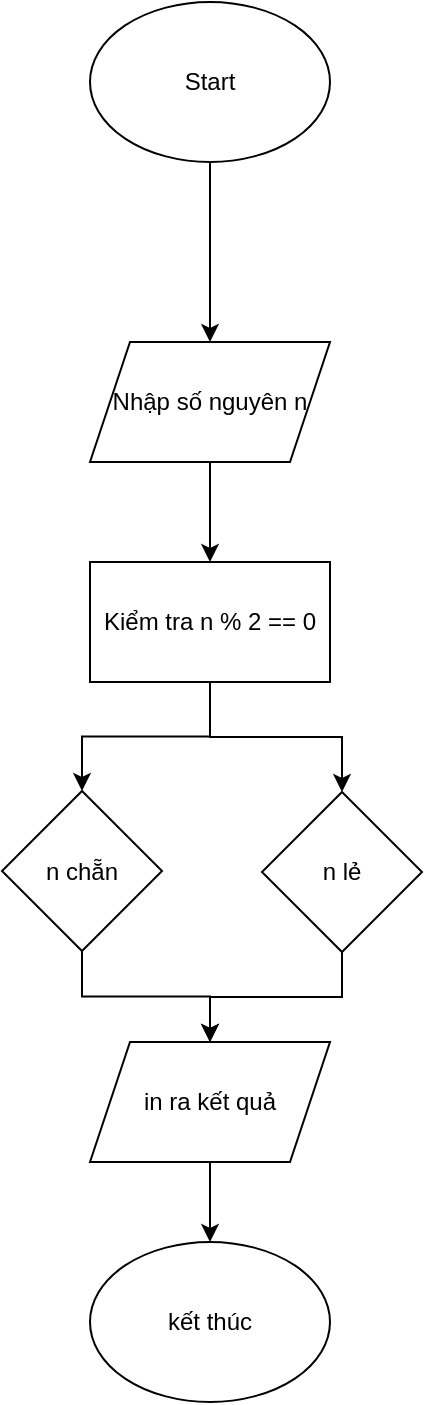 <mxfile version="24.8.6">
  <diagram name="Trang-1" id="Mj6SYemX6sITuUGNzqf1">
    <mxGraphModel grid="1" page="1" gridSize="10" guides="1" tooltips="1" connect="1" arrows="1" fold="1" pageScale="1" pageWidth="827" pageHeight="1169" math="0" shadow="0">
      <root>
        <mxCell id="0" />
        <mxCell id="1" parent="0" />
        <mxCell id="QjnNgCGbS_n-1OCElICw-3" value="" style="edgeStyle=orthogonalEdgeStyle;rounded=0;orthogonalLoop=1;jettySize=auto;html=1;" edge="1" parent="1" source="QjnNgCGbS_n-1OCElICw-1" target="QjnNgCGbS_n-1OCElICw-2">
          <mxGeometry relative="1" as="geometry" />
        </mxCell>
        <mxCell id="QjnNgCGbS_n-1OCElICw-1" value="Start" style="ellipse;whiteSpace=wrap;html=1;" vertex="1" parent="1">
          <mxGeometry x="354" y="150" width="120" height="80" as="geometry" />
        </mxCell>
        <mxCell id="QjnNgCGbS_n-1OCElICw-5" value="" style="edgeStyle=orthogonalEdgeStyle;rounded=0;orthogonalLoop=1;jettySize=auto;html=1;" edge="1" parent="1" source="QjnNgCGbS_n-1OCElICw-2" target="QjnNgCGbS_n-1OCElICw-6">
          <mxGeometry relative="1" as="geometry">
            <mxPoint x="414" y="460" as="targetPoint" />
          </mxGeometry>
        </mxCell>
        <mxCell id="QjnNgCGbS_n-1OCElICw-2" value="Nhập số nguyên n" style="shape=parallelogram;perimeter=parallelogramPerimeter;whiteSpace=wrap;html=1;fixedSize=1;" vertex="1" parent="1">
          <mxGeometry x="354" y="320" width="120" height="60" as="geometry" />
        </mxCell>
        <mxCell id="QjnNgCGbS_n-1OCElICw-8" value="" style="edgeStyle=orthogonalEdgeStyle;rounded=0;orthogonalLoop=1;jettySize=auto;html=1;" edge="1" parent="1" source="QjnNgCGbS_n-1OCElICw-6" target="QjnNgCGbS_n-1OCElICw-7">
          <mxGeometry relative="1" as="geometry" />
        </mxCell>
        <mxCell id="QjnNgCGbS_n-1OCElICw-11" style="edgeStyle=orthogonalEdgeStyle;rounded=0;orthogonalLoop=1;jettySize=auto;html=1;entryX=0.5;entryY=0;entryDx=0;entryDy=0;" edge="1" parent="1" source="QjnNgCGbS_n-1OCElICw-6" target="QjnNgCGbS_n-1OCElICw-9">
          <mxGeometry relative="1" as="geometry" />
        </mxCell>
        <mxCell id="QjnNgCGbS_n-1OCElICw-6" value="Kiểm tra n % 2 == 0" style="rounded=0;whiteSpace=wrap;html=1;" vertex="1" parent="1">
          <mxGeometry x="354" y="430" width="120" height="60" as="geometry" />
        </mxCell>
        <mxCell id="QjnNgCGbS_n-1OCElICw-14" value="" style="edgeStyle=orthogonalEdgeStyle;rounded=0;orthogonalLoop=1;jettySize=auto;html=1;" edge="1" parent="1" source="QjnNgCGbS_n-1OCElICw-7" target="QjnNgCGbS_n-1OCElICw-12">
          <mxGeometry relative="1" as="geometry" />
        </mxCell>
        <mxCell id="QjnNgCGbS_n-1OCElICw-7" value="n chẵn" style="rhombus;whiteSpace=wrap;html=1;rounded=0;" vertex="1" parent="1">
          <mxGeometry x="310" y="544.5" width="80" height="80" as="geometry" />
        </mxCell>
        <mxCell id="QjnNgCGbS_n-1OCElICw-13" value="" style="edgeStyle=orthogonalEdgeStyle;rounded=0;orthogonalLoop=1;jettySize=auto;html=1;" edge="1" parent="1" source="QjnNgCGbS_n-1OCElICw-9" target="QjnNgCGbS_n-1OCElICw-12">
          <mxGeometry relative="1" as="geometry" />
        </mxCell>
        <mxCell id="QjnNgCGbS_n-1OCElICw-9" value="n lẻ" style="rhombus;whiteSpace=wrap;html=1;" vertex="1" parent="1">
          <mxGeometry x="440" y="545" width="80" height="80" as="geometry" />
        </mxCell>
        <mxCell id="QjnNgCGbS_n-1OCElICw-16" value="" style="edgeStyle=orthogonalEdgeStyle;rounded=0;orthogonalLoop=1;jettySize=auto;html=1;" edge="1" parent="1" source="QjnNgCGbS_n-1OCElICw-12" target="QjnNgCGbS_n-1OCElICw-15">
          <mxGeometry relative="1" as="geometry" />
        </mxCell>
        <mxCell id="QjnNgCGbS_n-1OCElICw-12" value="in ra kết quả" style="shape=parallelogram;perimeter=parallelogramPerimeter;whiteSpace=wrap;html=1;fixedSize=1;" vertex="1" parent="1">
          <mxGeometry x="354" y="670" width="120" height="60" as="geometry" />
        </mxCell>
        <mxCell id="QjnNgCGbS_n-1OCElICw-15" value="kết thúc" style="ellipse;whiteSpace=wrap;html=1;" vertex="1" parent="1">
          <mxGeometry x="354" y="770" width="120" height="80" as="geometry" />
        </mxCell>
      </root>
    </mxGraphModel>
  </diagram>
</mxfile>
